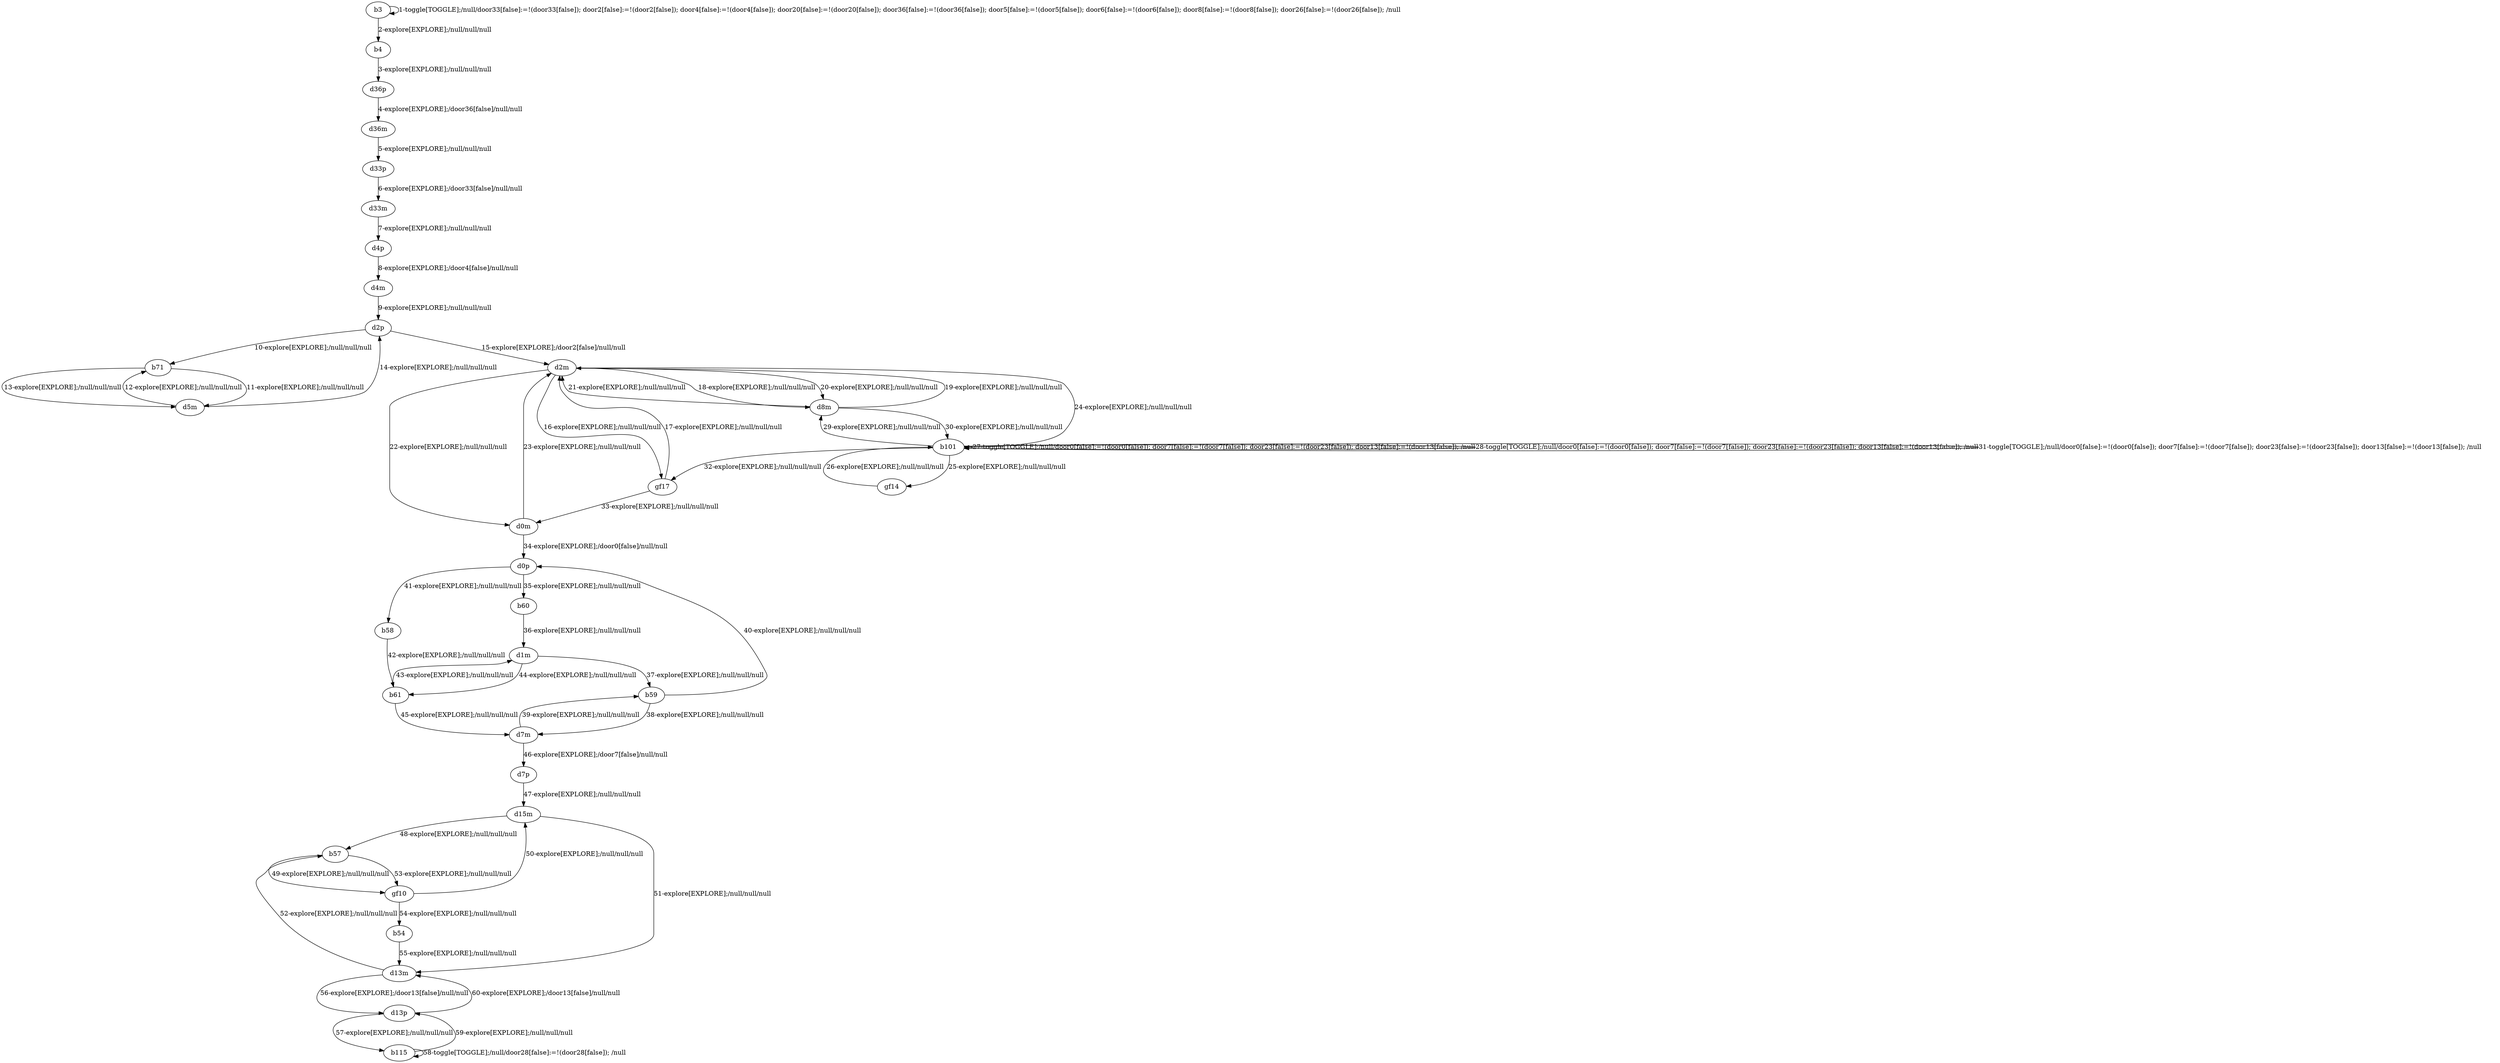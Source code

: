 # Total number of goals covered by this test: 2
# b115 --> d13p
# d13p --> d13m

digraph g {
"b3" -> "b3" [label = "1-toggle[TOGGLE];/null/door33[false]:=!(door33[false]); door2[false]:=!(door2[false]); door4[false]:=!(door4[false]); door20[false]:=!(door20[false]); door36[false]:=!(door36[false]); door5[false]:=!(door5[false]); door6[false]:=!(door6[false]); door8[false]:=!(door8[false]); door26[false]:=!(door26[false]); /null"];
"b3" -> "b4" [label = "2-explore[EXPLORE];/null/null/null"];
"b4" -> "d36p" [label = "3-explore[EXPLORE];/null/null/null"];
"d36p" -> "d36m" [label = "4-explore[EXPLORE];/door36[false]/null/null"];
"d36m" -> "d33p" [label = "5-explore[EXPLORE];/null/null/null"];
"d33p" -> "d33m" [label = "6-explore[EXPLORE];/door33[false]/null/null"];
"d33m" -> "d4p" [label = "7-explore[EXPLORE];/null/null/null"];
"d4p" -> "d4m" [label = "8-explore[EXPLORE];/door4[false]/null/null"];
"d4m" -> "d2p" [label = "9-explore[EXPLORE];/null/null/null"];
"d2p" -> "b71" [label = "10-explore[EXPLORE];/null/null/null"];
"b71" -> "d5m" [label = "11-explore[EXPLORE];/null/null/null"];
"d5m" -> "b71" [label = "12-explore[EXPLORE];/null/null/null"];
"b71" -> "d5m" [label = "13-explore[EXPLORE];/null/null/null"];
"d5m" -> "d2p" [label = "14-explore[EXPLORE];/null/null/null"];
"d2p" -> "d2m" [label = "15-explore[EXPLORE];/door2[false]/null/null"];
"d2m" -> "gf17" [label = "16-explore[EXPLORE];/null/null/null"];
"gf17" -> "d2m" [label = "17-explore[EXPLORE];/null/null/null"];
"d2m" -> "d8m" [label = "18-explore[EXPLORE];/null/null/null"];
"d8m" -> "d2m" [label = "19-explore[EXPLORE];/null/null/null"];
"d2m" -> "d8m" [label = "20-explore[EXPLORE];/null/null/null"];
"d8m" -> "d2m" [label = "21-explore[EXPLORE];/null/null/null"];
"d2m" -> "d0m" [label = "22-explore[EXPLORE];/null/null/null"];
"d0m" -> "d2m" [label = "23-explore[EXPLORE];/null/null/null"];
"d2m" -> "b101" [label = "24-explore[EXPLORE];/null/null/null"];
"b101" -> "gf14" [label = "25-explore[EXPLORE];/null/null/null"];
"gf14" -> "b101" [label = "26-explore[EXPLORE];/null/null/null"];
"b101" -> "b101" [label = "27-toggle[TOGGLE];/null/door0[false]:=!(door0[false]); door7[false]:=!(door7[false]); door23[false]:=!(door23[false]); door13[false]:=!(door13[false]); /null"];
"b101" -> "b101" [label = "28-toggle[TOGGLE];/null/door0[false]:=!(door0[false]); door7[false]:=!(door7[false]); door23[false]:=!(door23[false]); door13[false]:=!(door13[false]); /null"];
"b101" -> "d8m" [label = "29-explore[EXPLORE];/null/null/null"];
"d8m" -> "b101" [label = "30-explore[EXPLORE];/null/null/null"];
"b101" -> "b101" [label = "31-toggle[TOGGLE];/null/door0[false]:=!(door0[false]); door7[false]:=!(door7[false]); door23[false]:=!(door23[false]); door13[false]:=!(door13[false]); /null"];
"b101" -> "gf17" [label = "32-explore[EXPLORE];/null/null/null"];
"gf17" -> "d0m" [label = "33-explore[EXPLORE];/null/null/null"];
"d0m" -> "d0p" [label = "34-explore[EXPLORE];/door0[false]/null/null"];
"d0p" -> "b60" [label = "35-explore[EXPLORE];/null/null/null"];
"b60" -> "d1m" [label = "36-explore[EXPLORE];/null/null/null"];
"d1m" -> "b59" [label = "37-explore[EXPLORE];/null/null/null"];
"b59" -> "d7m" [label = "38-explore[EXPLORE];/null/null/null"];
"d7m" -> "b59" [label = "39-explore[EXPLORE];/null/null/null"];
"b59" -> "d0p" [label = "40-explore[EXPLORE];/null/null/null"];
"d0p" -> "b58" [label = "41-explore[EXPLORE];/null/null/null"];
"b58" -> "b61" [label = "42-explore[EXPLORE];/null/null/null"];
"b61" -> "d1m" [label = "43-explore[EXPLORE];/null/null/null"];
"d1m" -> "b61" [label = "44-explore[EXPLORE];/null/null/null"];
"b61" -> "d7m" [label = "45-explore[EXPLORE];/null/null/null"];
"d7m" -> "d7p" [label = "46-explore[EXPLORE];/door7[false]/null/null"];
"d7p" -> "d15m" [label = "47-explore[EXPLORE];/null/null/null"];
"d15m" -> "b57" [label = "48-explore[EXPLORE];/null/null/null"];
"b57" -> "gf10" [label = "49-explore[EXPLORE];/null/null/null"];
"gf10" -> "d15m" [label = "50-explore[EXPLORE];/null/null/null"];
"d15m" -> "d13m" [label = "51-explore[EXPLORE];/null/null/null"];
"d13m" -> "b57" [label = "52-explore[EXPLORE];/null/null/null"];
"b57" -> "gf10" [label = "53-explore[EXPLORE];/null/null/null"];
"gf10" -> "b54" [label = "54-explore[EXPLORE];/null/null/null"];
"b54" -> "d13m" [label = "55-explore[EXPLORE];/null/null/null"];
"d13m" -> "d13p" [label = "56-explore[EXPLORE];/door13[false]/null/null"];
"d13p" -> "b115" [label = "57-explore[EXPLORE];/null/null/null"];
"b115" -> "b115" [label = "58-toggle[TOGGLE];/null/door28[false]:=!(door28[false]); /null"];
"b115" -> "d13p" [label = "59-explore[EXPLORE];/null/null/null"];
"d13p" -> "d13m" [label = "60-explore[EXPLORE];/door13[false]/null/null"];
}